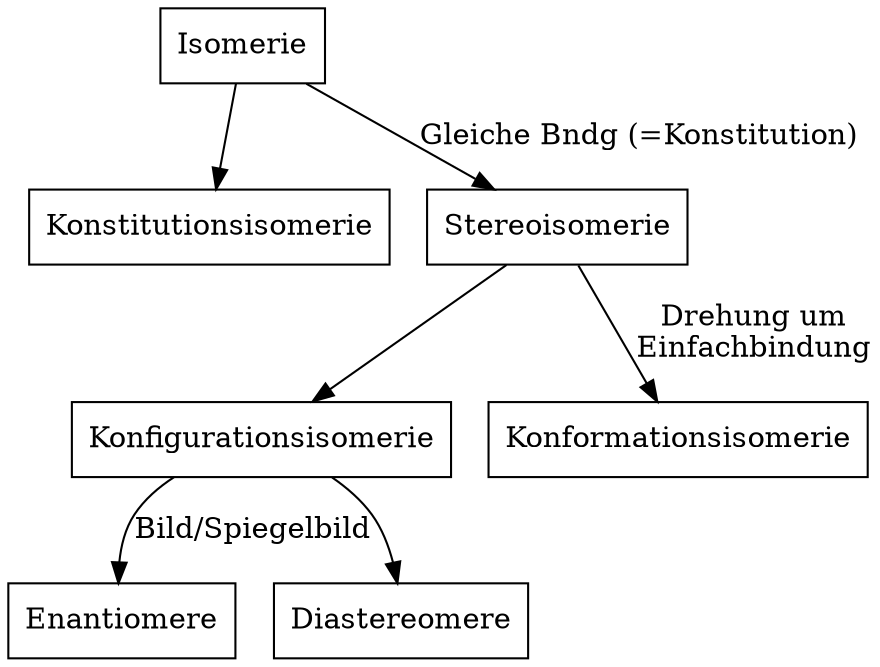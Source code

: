 digraph G {
	iso [label="Isomerie", shape="box"];
	konstiso [label="Konstitutionsisomerie", shape="box"];
	steiso [label="Stereoisomerie", shape="box"];
	konfigiso [label="Konfigurationsisomerie", shape="box"];
	konfiso [label="Konformationsisomerie", shape="box"];
	enant[label="Enantiomere", shape="box"];
	diast[label="Diastereomere", shape="box"];

	iso -> konstiso
	iso -> steiso [label="Gleiche Bndg (=Konstitution)"]
	steiso -> konfiso [label = "Drehung um\nEinfachbindung"]
	steiso -> konfigiso
	konfigiso -> enant[label = "Bild/Spiegelbild"]
	konfigiso -> diast
}
